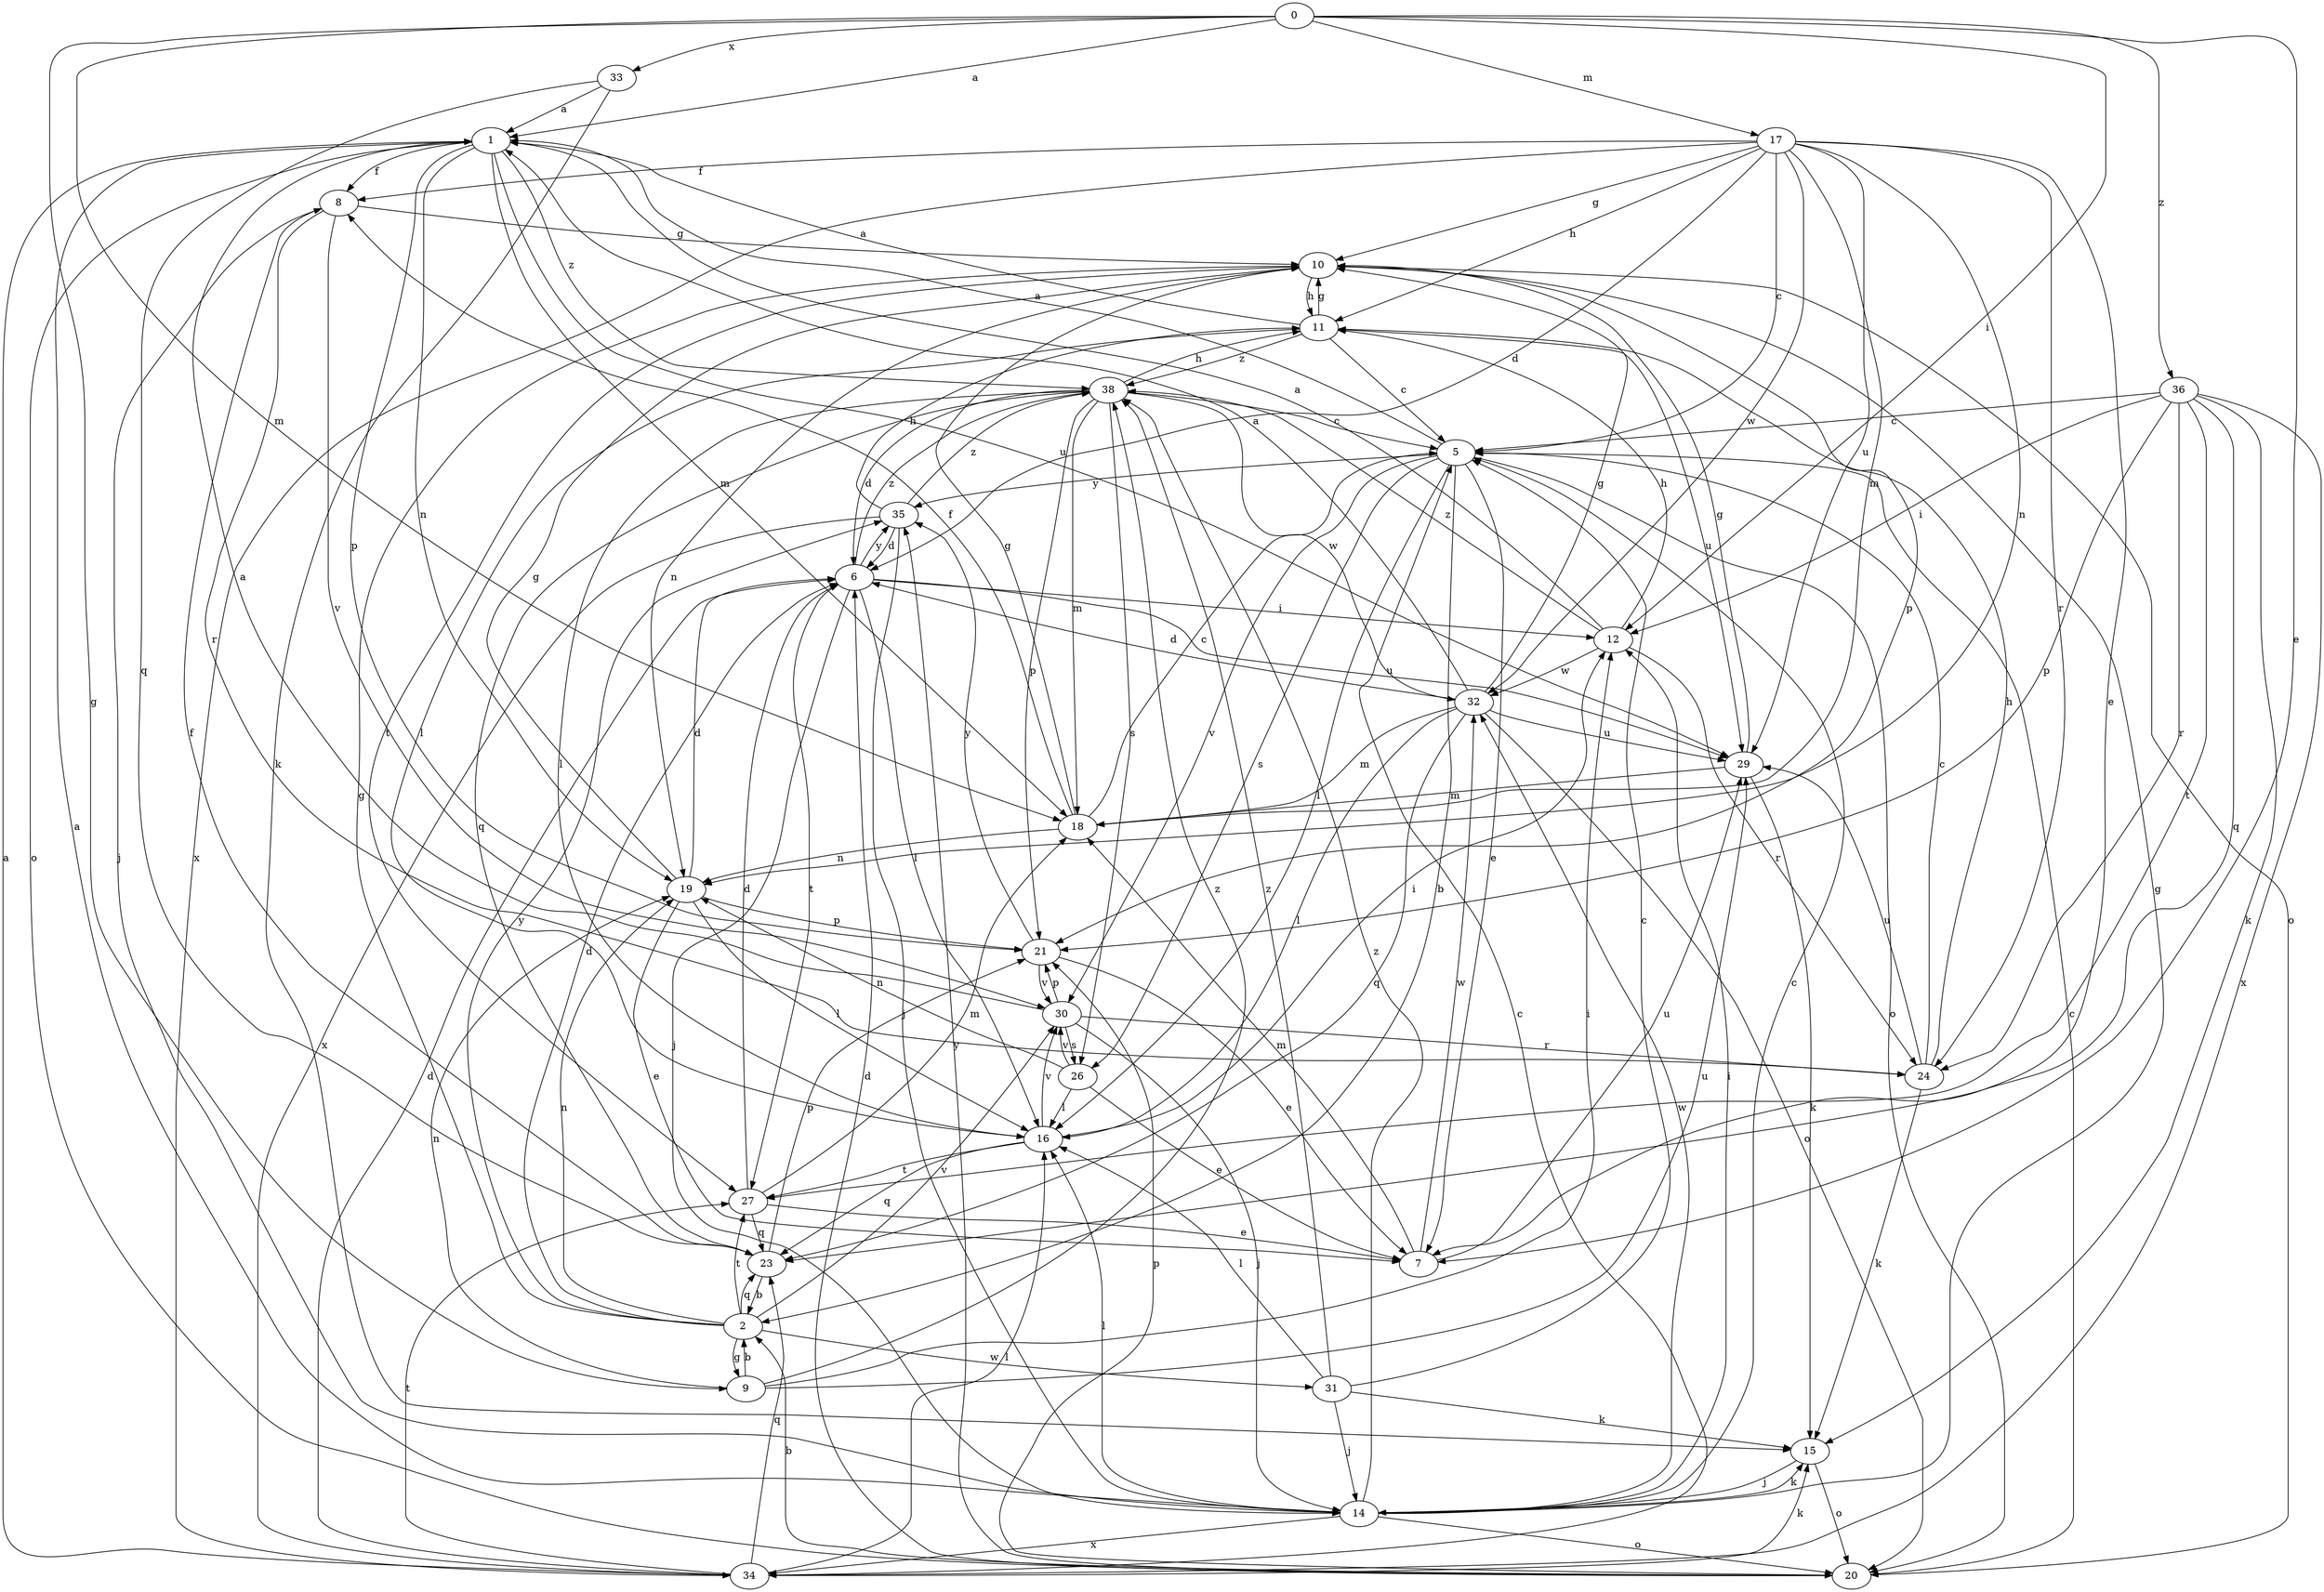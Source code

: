 strict digraph  {
0;
1;
2;
5;
6;
7;
8;
9;
10;
11;
12;
14;
15;
16;
17;
18;
19;
20;
21;
23;
24;
26;
27;
29;
30;
31;
32;
33;
34;
35;
36;
38;
0 -> 1  [label=a];
0 -> 7  [label=e];
0 -> 9  [label=g];
0 -> 12  [label=i];
0 -> 17  [label=m];
0 -> 18  [label=m];
0 -> 33  [label=x];
0 -> 36  [label=z];
1 -> 8  [label=f];
1 -> 18  [label=m];
1 -> 19  [label=n];
1 -> 20  [label=o];
1 -> 21  [label=p];
1 -> 29  [label=u];
1 -> 38  [label=z];
2 -> 6  [label=d];
2 -> 9  [label=g];
2 -> 10  [label=g];
2 -> 19  [label=n];
2 -> 23  [label=q];
2 -> 27  [label=t];
2 -> 30  [label=v];
2 -> 31  [label=w];
2 -> 35  [label=y];
5 -> 1  [label=a];
5 -> 2  [label=b];
5 -> 7  [label=e];
5 -> 16  [label=l];
5 -> 20  [label=o];
5 -> 26  [label=s];
5 -> 30  [label=v];
5 -> 35  [label=y];
6 -> 12  [label=i];
6 -> 14  [label=j];
6 -> 16  [label=l];
6 -> 27  [label=t];
6 -> 29  [label=u];
6 -> 35  [label=y];
6 -> 38  [label=z];
7 -> 18  [label=m];
7 -> 29  [label=u];
7 -> 32  [label=w];
8 -> 10  [label=g];
8 -> 14  [label=j];
8 -> 24  [label=r];
8 -> 30  [label=v];
9 -> 2  [label=b];
9 -> 12  [label=i];
9 -> 19  [label=n];
9 -> 29  [label=u];
9 -> 38  [label=z];
10 -> 11  [label=h];
10 -> 19  [label=n];
10 -> 20  [label=o];
10 -> 21  [label=p];
10 -> 27  [label=t];
11 -> 1  [label=a];
11 -> 5  [label=c];
11 -> 10  [label=g];
11 -> 16  [label=l];
11 -> 29  [label=u];
11 -> 38  [label=z];
12 -> 1  [label=a];
12 -> 11  [label=h];
12 -> 24  [label=r];
12 -> 32  [label=w];
12 -> 38  [label=z];
14 -> 1  [label=a];
14 -> 5  [label=c];
14 -> 10  [label=g];
14 -> 12  [label=i];
14 -> 15  [label=k];
14 -> 16  [label=l];
14 -> 20  [label=o];
14 -> 32  [label=w];
14 -> 34  [label=x];
14 -> 38  [label=z];
15 -> 14  [label=j];
15 -> 20  [label=o];
16 -> 12  [label=i];
16 -> 23  [label=q];
16 -> 27  [label=t];
16 -> 30  [label=v];
17 -> 5  [label=c];
17 -> 6  [label=d];
17 -> 7  [label=e];
17 -> 8  [label=f];
17 -> 10  [label=g];
17 -> 11  [label=h];
17 -> 18  [label=m];
17 -> 19  [label=n];
17 -> 24  [label=r];
17 -> 29  [label=u];
17 -> 32  [label=w];
17 -> 34  [label=x];
18 -> 5  [label=c];
18 -> 8  [label=f];
18 -> 10  [label=g];
18 -> 19  [label=n];
19 -> 6  [label=d];
19 -> 7  [label=e];
19 -> 10  [label=g];
19 -> 16  [label=l];
19 -> 21  [label=p];
20 -> 2  [label=b];
20 -> 5  [label=c];
20 -> 6  [label=d];
20 -> 21  [label=p];
20 -> 35  [label=y];
21 -> 7  [label=e];
21 -> 30  [label=v];
21 -> 35  [label=y];
23 -> 2  [label=b];
23 -> 8  [label=f];
23 -> 21  [label=p];
24 -> 5  [label=c];
24 -> 11  [label=h];
24 -> 15  [label=k];
24 -> 29  [label=u];
26 -> 7  [label=e];
26 -> 16  [label=l];
26 -> 19  [label=n];
26 -> 30  [label=v];
27 -> 6  [label=d];
27 -> 7  [label=e];
27 -> 18  [label=m];
27 -> 23  [label=q];
29 -> 10  [label=g];
29 -> 15  [label=k];
29 -> 18  [label=m];
30 -> 1  [label=a];
30 -> 14  [label=j];
30 -> 21  [label=p];
30 -> 24  [label=r];
30 -> 26  [label=s];
31 -> 5  [label=c];
31 -> 14  [label=j];
31 -> 15  [label=k];
31 -> 16  [label=l];
31 -> 38  [label=z];
32 -> 1  [label=a];
32 -> 6  [label=d];
32 -> 10  [label=g];
32 -> 16  [label=l];
32 -> 18  [label=m];
32 -> 20  [label=o];
32 -> 23  [label=q];
32 -> 29  [label=u];
33 -> 1  [label=a];
33 -> 15  [label=k];
33 -> 23  [label=q];
34 -> 1  [label=a];
34 -> 5  [label=c];
34 -> 6  [label=d];
34 -> 15  [label=k];
34 -> 16  [label=l];
34 -> 23  [label=q];
34 -> 27  [label=t];
35 -> 6  [label=d];
35 -> 11  [label=h];
35 -> 14  [label=j];
35 -> 34  [label=x];
35 -> 38  [label=z];
36 -> 5  [label=c];
36 -> 12  [label=i];
36 -> 15  [label=k];
36 -> 21  [label=p];
36 -> 23  [label=q];
36 -> 24  [label=r];
36 -> 27  [label=t];
36 -> 34  [label=x];
38 -> 5  [label=c];
38 -> 6  [label=d];
38 -> 11  [label=h];
38 -> 16  [label=l];
38 -> 18  [label=m];
38 -> 21  [label=p];
38 -> 23  [label=q];
38 -> 26  [label=s];
38 -> 32  [label=w];
}

